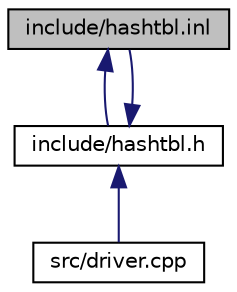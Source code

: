 digraph "include/hashtbl.inl"
{
  edge [fontname="Helvetica",fontsize="10",labelfontname="Helvetica",labelfontsize="10"];
  node [fontname="Helvetica",fontsize="10",shape=record];
  Node5 [label="include/hashtbl.inl",height=0.2,width=0.4,color="black", fillcolor="grey75", style="filled", fontcolor="black"];
  Node5 -> Node6 [dir="back",color="midnightblue",fontsize="10",style="solid",fontname="Helvetica"];
  Node6 [label="include/hashtbl.h",height=0.2,width=0.4,color="black", fillcolor="white", style="filled",URL="$d8/d3d/hashtbl_8h.html"];
  Node6 -> Node7 [dir="back",color="midnightblue",fontsize="10",style="solid",fontname="Helvetica"];
  Node7 [label="src/driver.cpp",height=0.2,width=0.4,color="black", fillcolor="white", style="filled",URL="$d5/d15/driver_8cpp.html"];
  Node6 -> Node5 [dir="back",color="midnightblue",fontsize="10",style="solid",fontname="Helvetica"];
}
